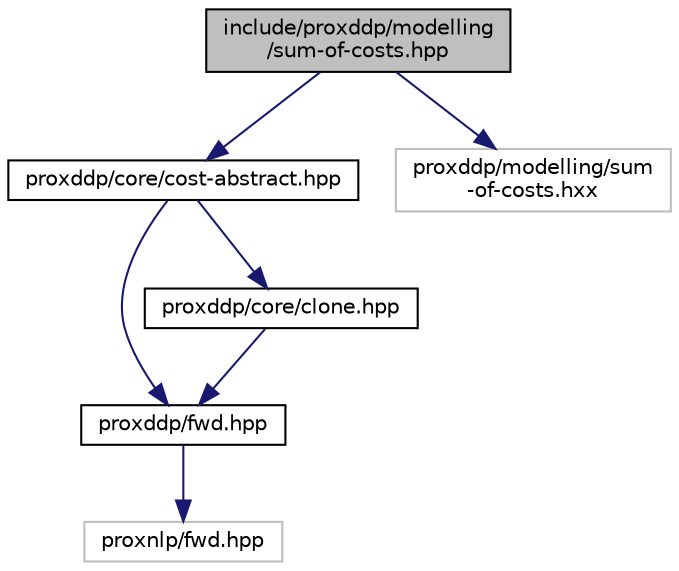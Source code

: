 digraph "include/proxddp/modelling/sum-of-costs.hpp"
{
 // LATEX_PDF_SIZE
  bgcolor="transparent";
  edge [fontname="Helvetica",fontsize="10",labelfontname="Helvetica",labelfontsize="10"];
  node [fontname="Helvetica",fontsize="10",shape=record];
  Node1 [label="include/proxddp/modelling\l/sum-of-costs.hpp",height=0.2,width=0.4,color="black", fillcolor="grey75", style="filled", fontcolor="black",tooltip=" "];
  Node1 -> Node2 [color="midnightblue",fontsize="10",style="solid",fontname="Helvetica"];
  Node2 [label="proxddp/core/cost-abstract.hpp",height=0.2,width=0.4,color="black",URL="$cost-abstract_8hpp.html",tooltip=" "];
  Node2 -> Node3 [color="midnightblue",fontsize="10",style="solid",fontname="Helvetica"];
  Node3 [label="proxddp/fwd.hpp",height=0.2,width=0.4,color="black",URL="$fwd_8hpp.html",tooltip="Forward declarations."];
  Node3 -> Node4 [color="midnightblue",fontsize="10",style="solid",fontname="Helvetica"];
  Node4 [label="proxnlp/fwd.hpp",height=0.2,width=0.4,color="grey75",tooltip=" "];
  Node2 -> Node5 [color="midnightblue",fontsize="10",style="solid",fontname="Helvetica"];
  Node5 [label="proxddp/core/clone.hpp",height=0.2,width=0.4,color="black",URL="$clone_8hpp.html",tooltip=" "];
  Node5 -> Node3 [color="midnightblue",fontsize="10",style="solid",fontname="Helvetica"];
  Node1 -> Node6 [color="midnightblue",fontsize="10",style="solid",fontname="Helvetica"];
  Node6 [label="proxddp/modelling/sum\l-of-costs.hxx",height=0.2,width=0.4,color="grey75",tooltip=" "];
}
